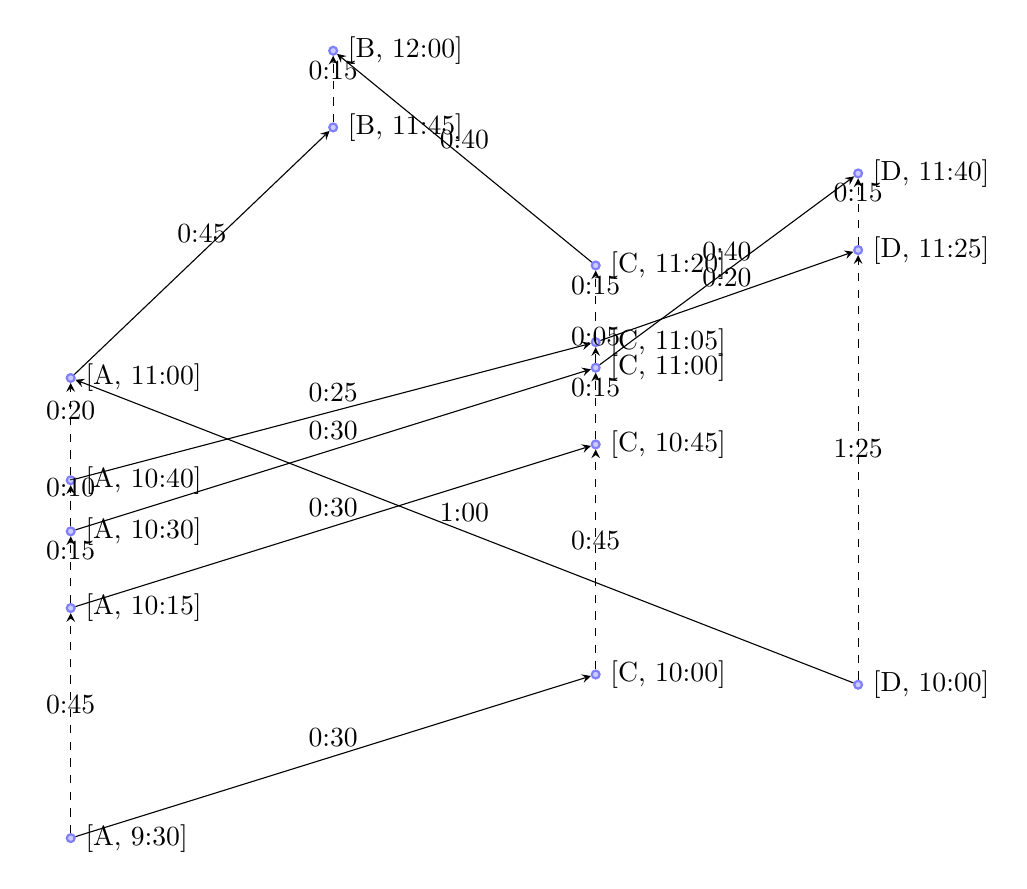 		\tikzstyle{place}=[circle,draw=blue!50,fill=blue!20,thick,inner sep=1pt]
		\begin{tikzpicture}[>=stealth,->,looseness=.5,auto])
			%NODES-------------------------------------------------------------
			\node (A_660) at (0.0,5.844) [place, label=right:{[A, 11:00]}] {};
			\node (B_705) at (3.333,9.026) [place, label=right:{[B, 11:45]}] {};
			\node (A_570) at (0.0,0.0) [place, label=right:{[A, 9:30]}] {};
			\node (C_600) at (6.667,2.078) [place, label=right:{[C, 10:00]}] {};
			\node (A_615) at (0.0,2.922) [place, label=right:{[A, 10:15]}] {};
			\node (C_645) at (6.667,5.0) [place, label=right:{[C, 10:45]}] {};
			\node (A_630) at (0.0,3.896) [place, label=right:{[A, 10:30]}] {};
			\node (C_660) at (6.667,5.974) [place, label=right:{[C, 11:00]}] {};
			\node (A_640) at (0.0,4.545) [place, label=right:{[A, 10:40]}] {};
			\node (C_665) at (6.667,6.299) [place, label=right:{[C, 11:05]}] {};
			\node (D_700) at (10.0,8.442) [place, label=right:{[D, 11:40]}] {};
			\node (D_685) at (10.0,7.468) [place, label=right:{[D, 11:25]}] {};
			\node (C_680) at (6.667,7.273) [place, label=right:{[C, 11:20]}] {};
			\node (B_720) at (3.333,10.0) [place, label=right:{[B, 12:00]}] {};
			\node (D_600) at (10.0,1.948) [place, label=right:{[D, 10:00]}] {};
			%CONNECTIONS-------------------------------------------------------
			\draw [black] (A_660) -- (B_705) node [midway, above] {0:45};
			\draw [black] (A_570) -- (C_600) node [midway, above] {0:30};
			\draw [black] (A_615) -- (C_645) node [midway, above] {0:30};
			\draw [black] (A_630) -- (C_660) node [midway, above] {0:30};
			\draw [black] (C_660) -- (D_700) node [midway, above] {0:40};
			\draw [black] (A_640) -- (C_665) node [midway, above] {0:25};
			\draw [black] (C_665) -- (D_685) node [midway, above] {0:20};
			\draw [black] (C_680) -- (B_720) node [midway, above] {0:40};
			\draw [black] (D_600) -- (A_660) node [midway, above] {1:00};
			%WAITING-----------------------------------------------------------
			\draw [dashed] (D_600) -- (D_685) node [midway, above] {1:25};
			\draw [dashed] (D_685) -- (D_700) node [midway, above] {0:15};
			\draw [dashed] (A_570) -- (A_615) node [midway, above] {0:45};
			\draw [dashed] (A_615) -- (A_630) node [midway, above] {0:15};
			\draw [dashed] (A_630) -- (A_640) node [midway, above] {0:10};
			\draw [dashed] (A_640) -- (A_660) node [midway, above] {0:20};
			\draw [dashed] (B_705) -- (B_720) node [midway, above] {0:15};
			\draw [dashed] (C_600) -- (C_645) node [midway, above] {0:45};
			\draw [dashed] (C_645) -- (C_660) node [midway, above] {0:15};
			\draw [dashed] (C_660) -- (C_665) node [midway, above] {0:05};
			\draw [dashed] (C_665) -- (C_680) node [midway, above] {0:15};
		\end{tikzpicture}